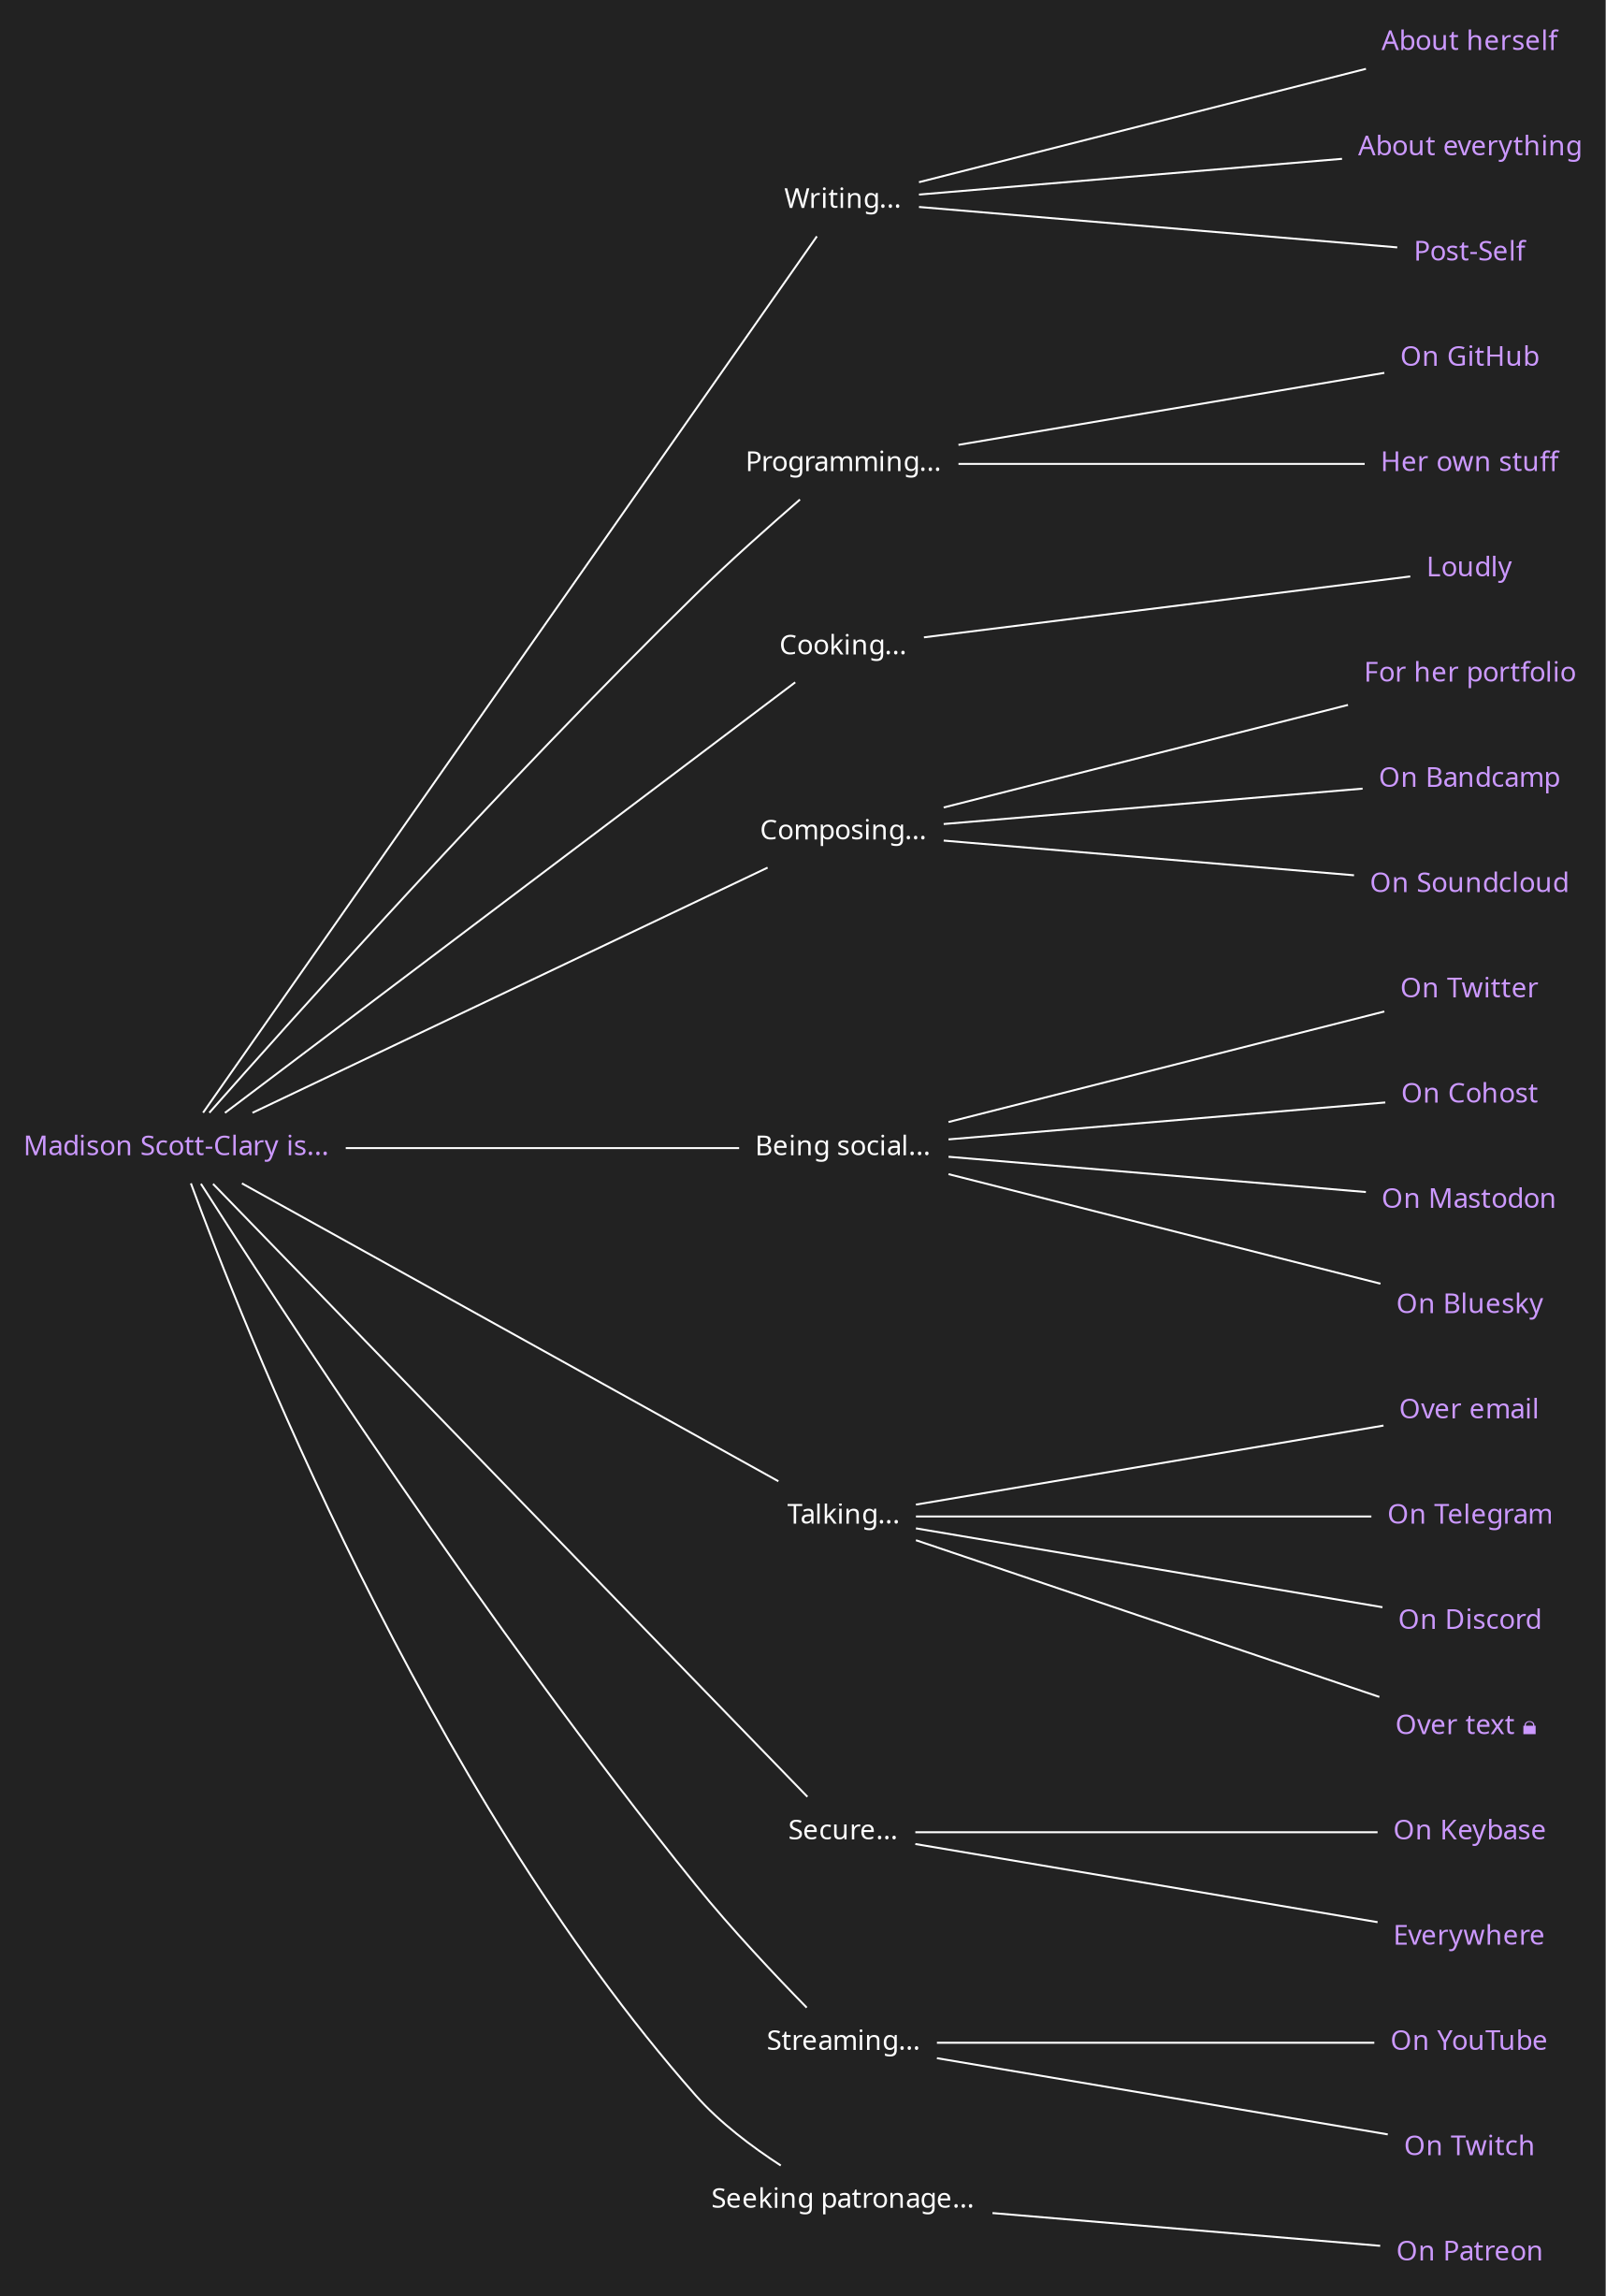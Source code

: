 graph is {
    node[shape="none",fontcolor="#ffffff",color="#ffffff",fontname="Ubuntu"]
    edge[color="#ffffff"]
    graph[bgcolor="#222222",label="",margin="0",rankdir="LR",ranksep=2.5]

    copula [label="Madison Scott-Clary is...",fontcolor="#cc99ff",href="https://drab-makyo.com"]

    writing [label="Writing..."]
    /* writing_anything [label="Anything",fontcolor="#cc99ff",href="https://writing.drab-makyo.com"] 
     */
    writing_ally [label="About herself",fontcolor="#cc99ff",href="https://ally.id"]
    writing_portfolio [label="About everything",fontcolor="#cc99ff",href="https://makyo.ink"]
    writing_postself [label="Post-Self",fontcolor="#cc99ff",href="https://post-self.ink"]
    copula -- writing -- { /* writing_anything, */ writing_ally, writing_portfolio, writing_postself }

    /*photography [label="Taking pictures..."]
    photography_flickr [label="On Flickr",fontcolor="#cc99ff",href="https://flickr.com/photos/ranna"]
    photography_portfolio [label="For her portfolio",fontcolor="#cc99ff",href="https://makyo.photography"]
    copula -- photography -- { photography_flickr, photography_portfolio }*/

    programming [label="Programming..."]
    programming_github [label="On GitHub",fontcolor="#cc99ff",href="https://github.com/makyo"]
    /* programming_launchpad [label="On Launchpad",fontcolor="#cc99ff",href="https://launchpad.net/~makyo"]
     */
    programming_personal [label="Her own stuff",fontcolor="#cc99ff",href="https://makyo.dev"]
    copula -- programming -- { programming_github, /*programming_launchpad,*/ programming_personal }

    cooking [label="Cooking..."]
    /*cooking_quietly [label="Quietly",fontcolor="#cc99ff",href="https://makyo.cooking"]
     */
    cooking_loudly [label="Loudly",fontcolor="#cc99ff",href="https://twitter.com/loudfood"]
    copula -- cooking -- { /*cooking_quietly,*/ cooking_loudly }

    composing [label="Composing..."]
    composing_portfolio [label="For her portfolio",fontcolor="#cc99ff",href="https://sounds.drab-makyo.com"]
    composing_bandcamp [label="On Bandcamp",fontcolor="#cc99ff",href="https://drab-makyo.bandcamp.com"]
    composing_soundcloud [label="On Soundcloud",fontcolor="#cc99ff",href="https://soundcloud.com/drabmakyo"]
    copula -- composing -- { composing_portfolio, composing_bandcamp, composing_soundcloud }

    social [label="Being social..."]
    social_twitter [label="On Twitter",fontcolor="#cc99ff",href="https://twitter.com/makyo_writes"]
    social_cohost [label="On Cohost",fontcolor="#cc99ff",href="https://cohost.org/makyo"]
    social_mastodon [label="On Mastodon",fontcolor="#cc99ff",href="https://awoo.space/@makyo"]
    social_bluesky [label="On Bluesky",fontcolor="#cc99ff",href="https://bsky.app/profile/makyo.bsky.social"]
    copula -- social -- { social_twitter, social_mastodon, social_cohost, social_bluesky }

    talking [label="Talking..."]
    talking_email [label="Over email",fontcolor="#cc99ff",href="mailto:makyo@drab-makyo.com"]
    talking_telegram [label="On Telegram",fontcolor="#cc99ff",href="https://t.me/DrabMakyo"]
    talking_discord [label="On Discord",fontcolor="#cc99ff",href="https://discord.com/users/Makyo#7093",title="Makyo#7093"]
    /*talking_matrix [label="On Matrix",fontcolor="#cc99ff",href="https://matrix.to/#/@makyo:drab-makyo.com"]
    talking_wire [label="On Wire",fontcolor="#cc99ff",href="/wire",title="@makyo"]*/
    talking_phone [label="Over text 🔒 ",fontcolor="#cc99ff",href="tel:3038185943"]
    copula -- talking -- { talking_email, talking_telegram, talking_discord, talking_phone /*, talking_matrix, talking_wire*/ }

    /*working [label="Working..."]
    working_digitalocean [label="At DigitalOcean",fontcolor="#cc99ff",href="https://digitalocean.com"]
    working_hybrid [label="At Hybrid Ink, LLC",fontcolor="#cc99ff",href="https://hybrid.ink"] 
    copula -- working -- { working_hybrid, working_digitalocean }*/

    secure [label="Secure..."]
    secure_keybase [label="On Keybase",fontcolor="#cc99ff",href="https://keybase.io/makyo"]
    secure_everywhere [label="Everywhere",fontcolor="#cc99ff",href="https://drab-makyo.com/pgp"]
    copula -- secure -- { secure_everywhere, secure_keybase }

    playing [label="Streaming..."]
    playing_youtube [label="On YouTube",fontcolor="#cc99ff",href="https://www.youtube.com/@ephahvix"]
    playing_twitch [label="On Twitch",fontcolor="#cc99ff",href="https://twitch.tv/ephahvix"]
    copula -- playing -- { playing_youtube, playing_twitch }

    patron [label="Seeking patronage..."]
    patron_patreon [label="On Patreon",fontcolor="#cc99ff",href="https://patreon.com/makyo"]
    copula -- patron -- { patron_patreon }
}
